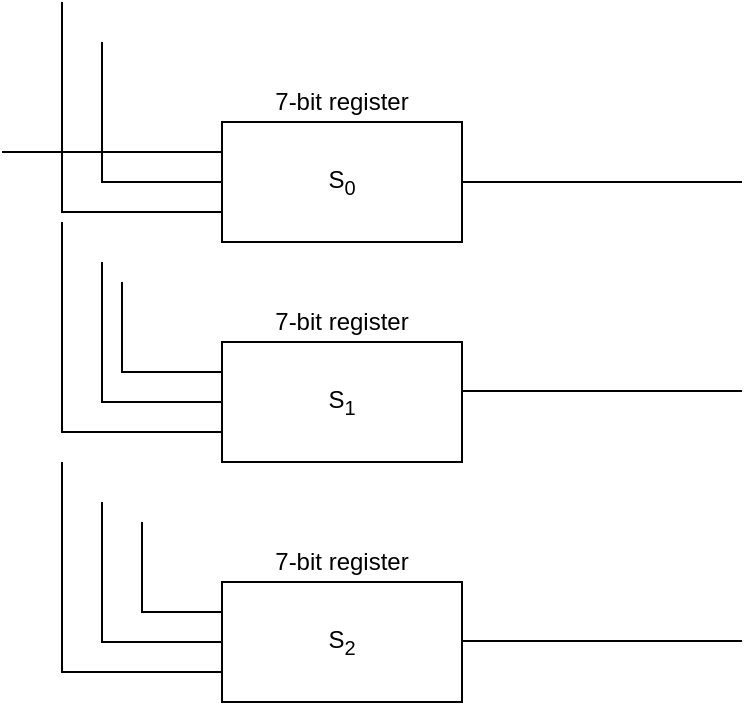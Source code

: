 <mxfile version="10.5.1" type="device"><diagram id="x0sfhmrWycEyXAsyceSQ" name="circuit"><mxGraphModel dx="422" dy="274" grid="1" gridSize="10" guides="1" tooltips="1" connect="1" arrows="1" fold="1" page="1" pageScale="1" pageWidth="3000" pageHeight="5000" math="0" shadow="0"><root><mxCell id="0"/><mxCell id="1" parent="0"/><mxCell id="UQGZatzyHXrUOLmtBVgR-9" value="" style="group" vertex="1" connectable="0" parent="1"><mxGeometry x="100" y="300" width="200" height="80" as="geometry"/></mxCell><mxCell id="UQGZatzyHXrUOLmtBVgR-10" value="" style="group" vertex="1" connectable="0" parent="UQGZatzyHXrUOLmtBVgR-9"><mxGeometry width="200" height="80" as="geometry"/></mxCell><mxCell id="UQGZatzyHXrUOLmtBVgR-11" value="S&lt;sub&gt;1&lt;/sub&gt;" style="rounded=0;whiteSpace=wrap;html=1;" vertex="1" parent="UQGZatzyHXrUOLmtBVgR-10"><mxGeometry x="80" y="20" width="120" height="60" as="geometry"/></mxCell><mxCell id="UQGZatzyHXrUOLmtBVgR-12" value="7-bit register" style="text;html=1;strokeColor=none;fillColor=none;align=center;verticalAlign=middle;whiteSpace=wrap;rounded=0;" vertex="1" parent="UQGZatzyHXrUOLmtBVgR-10"><mxGeometry x="95" width="90" height="20" as="geometry"/></mxCell><mxCell id="UQGZatzyHXrUOLmtBVgR-13" value="" style="endArrow=none;html=1;entryX=0;entryY=0.25;entryDx=0;entryDy=0;rounded=0;" edge="1" parent="UQGZatzyHXrUOLmtBVgR-10" target="UQGZatzyHXrUOLmtBVgR-11"><mxGeometry width="50" height="50" relative="1" as="geometry"><mxPoint x="30" y="-10" as="sourcePoint"/><mxPoint x="90" y="90" as="targetPoint"/><Array as="points"><mxPoint x="30" y="35"/></Array></mxGeometry></mxCell><mxCell id="UQGZatzyHXrUOLmtBVgR-14" value="" style="endArrow=none;html=1;entryX=0;entryY=0.5;entryDx=0;entryDy=0;rounded=0;" edge="1" parent="UQGZatzyHXrUOLmtBVgR-10" target="UQGZatzyHXrUOLmtBVgR-11"><mxGeometry width="50" height="50" relative="1" as="geometry"><mxPoint x="20" y="-20" as="sourcePoint"/><mxPoint x="50" y="80" as="targetPoint"/><Array as="points"><mxPoint x="20" y="50"/></Array></mxGeometry></mxCell><mxCell id="UQGZatzyHXrUOLmtBVgR-15" value="" style="endArrow=none;html=1;entryX=0;entryY=0.75;entryDx=0;entryDy=0;rounded=0;" edge="1" parent="UQGZatzyHXrUOLmtBVgR-10" target="UQGZatzyHXrUOLmtBVgR-11"><mxGeometry width="50" height="50" relative="1" as="geometry"><mxPoint y="-40" as="sourcePoint"/><mxPoint x="40" y="90" as="targetPoint"/><Array as="points"><mxPoint y="65"/><mxPoint x="60" y="65"/></Array></mxGeometry></mxCell><mxCell id="UQGZatzyHXrUOLmtBVgR-16" value="" style="group" vertex="1" connectable="0" parent="1"><mxGeometry x="100" y="420" width="200" height="80" as="geometry"/></mxCell><mxCell id="UQGZatzyHXrUOLmtBVgR-17" value="" style="group" vertex="1" connectable="0" parent="UQGZatzyHXrUOLmtBVgR-16"><mxGeometry width="200" height="80" as="geometry"/></mxCell><mxCell id="UQGZatzyHXrUOLmtBVgR-18" value="S&lt;sub&gt;2&lt;/sub&gt;" style="rounded=0;whiteSpace=wrap;html=1;" vertex="1" parent="UQGZatzyHXrUOLmtBVgR-17"><mxGeometry x="80" y="20" width="120" height="60" as="geometry"/></mxCell><mxCell id="UQGZatzyHXrUOLmtBVgR-19" value="7-bit register" style="text;html=1;strokeColor=none;fillColor=none;align=center;verticalAlign=middle;whiteSpace=wrap;rounded=0;" vertex="1" parent="UQGZatzyHXrUOLmtBVgR-17"><mxGeometry x="95" width="90" height="20" as="geometry"/></mxCell><mxCell id="UQGZatzyHXrUOLmtBVgR-20" value="" style="endArrow=none;html=1;entryX=0;entryY=0.25;entryDx=0;entryDy=0;rounded=0;" edge="1" parent="UQGZatzyHXrUOLmtBVgR-17" target="UQGZatzyHXrUOLmtBVgR-18"><mxGeometry width="50" height="50" relative="1" as="geometry"><mxPoint x="40" y="-10" as="sourcePoint"/><mxPoint x="90" y="90" as="targetPoint"/><Array as="points"><mxPoint x="40" y="35"/></Array></mxGeometry></mxCell><mxCell id="UQGZatzyHXrUOLmtBVgR-21" value="" style="endArrow=none;html=1;entryX=0;entryY=0.5;entryDx=0;entryDy=0;rounded=0;" edge="1" parent="UQGZatzyHXrUOLmtBVgR-17" target="UQGZatzyHXrUOLmtBVgR-18"><mxGeometry width="50" height="50" relative="1" as="geometry"><mxPoint x="20" y="-20" as="sourcePoint"/><mxPoint x="50" y="80" as="targetPoint"/><Array as="points"><mxPoint x="20" y="50"/></Array></mxGeometry></mxCell><mxCell id="UQGZatzyHXrUOLmtBVgR-22" value="" style="endArrow=none;html=1;entryX=0;entryY=0.75;entryDx=0;entryDy=0;rounded=0;" edge="1" parent="UQGZatzyHXrUOLmtBVgR-17" target="UQGZatzyHXrUOLmtBVgR-18"><mxGeometry width="50" height="50" relative="1" as="geometry"><mxPoint y="-40" as="sourcePoint"/><mxPoint x="40" y="90" as="targetPoint"/><Array as="points"><mxPoint y="65"/><mxPoint x="60" y="65"/></Array></mxGeometry></mxCell><mxCell id="UQGZatzyHXrUOLmtBVgR-25" value="" style="endArrow=none;html=1;exitX=1;exitY=0.5;exitDx=0;exitDy=0;" edge="1" parent="1" source="UQGZatzyHXrUOLmtBVgR-3"><mxGeometry width="50" height="50" relative="1" as="geometry"><mxPoint x="430" y="240" as="sourcePoint"/><mxPoint x="440" y="240" as="targetPoint"/></mxGeometry></mxCell><mxCell id="UQGZatzyHXrUOLmtBVgR-26" value="" style="endArrow=none;html=1;exitX=1;exitY=0.5;exitDx=0;exitDy=0;" edge="1" parent="1"><mxGeometry width="50" height="50" relative="1" as="geometry"><mxPoint x="300" y="344.5" as="sourcePoint"/><mxPoint x="440" y="344.5" as="targetPoint"/></mxGeometry></mxCell><mxCell id="UQGZatzyHXrUOLmtBVgR-27" value="" style="endArrow=none;html=1;exitX=1;exitY=0.5;exitDx=0;exitDy=0;" edge="1" parent="1"><mxGeometry width="50" height="50" relative="1" as="geometry"><mxPoint x="300" y="469.5" as="sourcePoint"/><mxPoint x="440" y="469.5" as="targetPoint"/></mxGeometry></mxCell><mxCell id="UQGZatzyHXrUOLmtBVgR-2" value="" style="group" vertex="1" connectable="0" parent="1"><mxGeometry x="100" y="190" width="200" height="80" as="geometry"/></mxCell><mxCell id="UQGZatzyHXrUOLmtBVgR-3" value="S&lt;sub&gt;0&lt;/sub&gt;" style="rounded=0;whiteSpace=wrap;html=1;" vertex="1" parent="UQGZatzyHXrUOLmtBVgR-2"><mxGeometry x="80" y="20" width="120" height="60" as="geometry"/></mxCell><mxCell id="UQGZatzyHXrUOLmtBVgR-4" value="7-bit register" style="text;html=1;strokeColor=none;fillColor=none;align=center;verticalAlign=middle;whiteSpace=wrap;rounded=0;" vertex="1" parent="UQGZatzyHXrUOLmtBVgR-2"><mxGeometry x="95" width="90" height="20" as="geometry"/></mxCell><mxCell id="UQGZatzyHXrUOLmtBVgR-5" value="" style="endArrow=none;html=1;entryX=0;entryY=0.25;entryDx=0;entryDy=0;rounded=0;" edge="1" parent="UQGZatzyHXrUOLmtBVgR-2" target="UQGZatzyHXrUOLmtBVgR-3"><mxGeometry width="50" height="50" relative="1" as="geometry"><mxPoint x="-30" y="35" as="sourcePoint"/><mxPoint x="90" y="90" as="targetPoint"/><Array as="points"><mxPoint x="40" y="35"/></Array></mxGeometry></mxCell><mxCell id="UQGZatzyHXrUOLmtBVgR-6" value="" style="endArrow=none;html=1;entryX=0;entryY=0.5;entryDx=0;entryDy=0;rounded=0;" edge="1" parent="UQGZatzyHXrUOLmtBVgR-2" target="UQGZatzyHXrUOLmtBVgR-3"><mxGeometry width="50" height="50" relative="1" as="geometry"><mxPoint x="20" y="-20" as="sourcePoint"/><mxPoint x="50" y="80" as="targetPoint"/><Array as="points"><mxPoint x="20" y="50"/></Array></mxGeometry></mxCell><mxCell id="UQGZatzyHXrUOLmtBVgR-7" value="" style="endArrow=none;html=1;entryX=0;entryY=0.75;entryDx=0;entryDy=0;rounded=0;" edge="1" parent="UQGZatzyHXrUOLmtBVgR-2" target="UQGZatzyHXrUOLmtBVgR-3"><mxGeometry width="50" height="50" relative="1" as="geometry"><mxPoint y="-40" as="sourcePoint"/><mxPoint x="40" y="90" as="targetPoint"/><Array as="points"><mxPoint y="65"/><mxPoint x="60" y="65"/></Array></mxGeometry></mxCell></root></mxGraphModel></diagram><diagram id="79Mu-n5R2yM0L_RICla1" name="res"><mxGraphModel dx="510" dy="331" grid="1" gridSize="10" guides="1" tooltips="1" connect="1" arrows="1" fold="1" page="1" pageScale="1" pageWidth="3000" pageHeight="5000" math="0" shadow="0"><root><mxCell id="4ndnnKjlRN9htE2SAyJf-0"/><mxCell id="4ndnnKjlRN9htE2SAyJf-1" parent="4ndnnKjlRN9htE2SAyJf-0"/><mxCell id="oYYKbGvqflqNbEKwoPuJ-19" value="" style="group" vertex="1" connectable="0" parent="4ndnnKjlRN9htE2SAyJf-1"><mxGeometry x="120" y="185" width="160" height="80" as="geometry"/></mxCell><mxCell id="oYYKbGvqflqNbEKwoPuJ-11" value="" style="group" vertex="1" connectable="0" parent="oYYKbGvqflqNbEKwoPuJ-19"><mxGeometry x="40" width="120" height="80" as="geometry"/></mxCell><mxCell id="oYYKbGvqflqNbEKwoPuJ-1" value="Rotor" style="rounded=0;whiteSpace=wrap;html=1;" vertex="1" parent="oYYKbGvqflqNbEKwoPuJ-11"><mxGeometry width="120" height="80" as="geometry"/></mxCell><mxCell id="oYYKbGvqflqNbEKwoPuJ-8" value="" style="triangle;whiteSpace=wrap;html=1;aspect=fixed;" vertex="1" parent="oYYKbGvqflqNbEKwoPuJ-11"><mxGeometry y="65" width="10" height="10" as="geometry"/></mxCell><mxCell id="oYYKbGvqflqNbEKwoPuJ-12" value="" style="endArrow=none;html=1;entryX=0;entryY=0.25;entryDx=0;entryDy=0;" edge="1" parent="oYYKbGvqflqNbEKwoPuJ-19" target="oYYKbGvqflqNbEKwoPuJ-1"><mxGeometry width="50" height="50" relative="1" as="geometry"><mxPoint y="20" as="sourcePoint"/><mxPoint x="20" as="targetPoint"/></mxGeometry></mxCell><mxCell id="oYYKbGvqflqNbEKwoPuJ-14" value="" style="endArrow=none;html=1;entryX=0;entryY=0.5;entryDx=0;entryDy=0;" edge="1" parent="oYYKbGvqflqNbEKwoPuJ-19" target="oYYKbGvqflqNbEKwoPuJ-1"><mxGeometry width="50" height="50" relative="1" as="geometry"><mxPoint y="40" as="sourcePoint"/><mxPoint x="20" y="50" as="targetPoint"/></mxGeometry></mxCell><mxCell id="oYYKbGvqflqNbEKwoPuJ-16" value="" style="endArrow=none;html=1;entryX=0;entryY=0.75;entryDx=0;entryDy=0;" edge="1" parent="oYYKbGvqflqNbEKwoPuJ-19" target="oYYKbGvqflqNbEKwoPuJ-1"><mxGeometry width="50" height="50" relative="1" as="geometry"><mxPoint y="60" as="sourcePoint"/><mxPoint x="-10" y="30" as="targetPoint"/></mxGeometry></mxCell><mxCell id="oYYKbGvqflqNbEKwoPuJ-18" value="" style="endArrow=none;html=1;entryX=0;entryY=0.5;entryDx=0;entryDy=0;" edge="1" parent="oYYKbGvqflqNbEKwoPuJ-19" target="oYYKbGvqflqNbEKwoPuJ-8"><mxGeometry width="50" height="50" relative="1" as="geometry"><mxPoint y="70" as="sourcePoint"/><mxPoint x="50" y="110" as="targetPoint"/></mxGeometry></mxCell><mxCell id="oYYKbGvqflqNbEKwoPuJ-21" style="edgeStyle=orthogonalEdgeStyle;rounded=0;orthogonalLoop=1;jettySize=auto;html=1;exitX=0;exitY=0.25;exitDx=0;exitDy=0;endArrow=none;endFill=0;" edge="1" parent="4ndnnKjlRN9htE2SAyJf-1" source="oYYKbGvqflqNbEKwoPuJ-20"><mxGeometry relative="1" as="geometry"><mxPoint x="400" y="95.207" as="targetPoint"/></mxGeometry></mxCell><mxCell id="oYYKbGvqflqNbEKwoPuJ-22" style="edgeStyle=orthogonalEdgeStyle;rounded=0;orthogonalLoop=1;jettySize=auto;html=1;exitX=0;exitY=0.75;exitDx=0;exitDy=0;endArrow=none;endFill=0;" edge="1" parent="4ndnnKjlRN9htE2SAyJf-1" source="oYYKbGvqflqNbEKwoPuJ-20"><mxGeometry relative="1" as="geometry"><mxPoint x="400" y="124.862" as="targetPoint"/></mxGeometry></mxCell><mxCell id="oYYKbGvqflqNbEKwoPuJ-20" value="Lex_Shift" style="rounded=0;whiteSpace=wrap;html=1;" vertex="1" parent="4ndnnKjlRN9htE2SAyJf-1"><mxGeometry x="440" y="80" width="120" height="60" as="geometry"/></mxCell><mxCell id="oYYKbGvqflqNbEKwoPuJ-23" value="=" style="rounded=0;whiteSpace=wrap;html=1;" vertex="1" parent="4ndnnKjlRN9htE2SAyJf-1"><mxGeometry x="600" y="80" width="120" height="60" as="geometry"/></mxCell><mxCell id="oYYKbGvqflqNbEKwoPuJ-25" value="" style="verticalLabelPosition=bottom;shadow=0;dashed=0;align=center;fillColor=#ffffff;html=1;verticalAlign=top;strokeWidth=1;shape=mxgraph.electrical.logic_gates.logic_gate;operation=and;rotation=90;" vertex="1" parent="4ndnnKjlRN9htE2SAyJf-1"><mxGeometry x="348" y="320" width="100" height="60" as="geometry"/></mxCell><mxCell id="oYYKbGvqflqNbEKwoPuJ-26" value="" style="verticalLabelPosition=bottom;shadow=0;dashed=0;align=center;fillColor=#ffffff;html=1;verticalAlign=top;strokeWidth=1;shape=mxgraph.electrical.logic_gates.buffer2;negating=1;rotation=90;aspect=fixed;" vertex="1" parent="4ndnnKjlRN9htE2SAyJf-1"><mxGeometry x="350" y="227" width="62" height="38" as="geometry"/></mxCell><mxCell id="oYYKbGvqflqNbEKwoPuJ-28" value="" style="group" vertex="1" connectable="0" parent="4ndnnKjlRN9htE2SAyJf-1"><mxGeometry x="470" y="230" width="100" height="70" as="geometry"/></mxCell><mxCell id="oYYKbGvqflqNbEKwoPuJ-24" value="" style="verticalLabelPosition=bottom;shadow=0;dashed=0;align=center;fillColor=#ffffff;html=1;verticalAlign=top;strokeWidth=1;shape=mxgraph.electrical.logic_gates.logic_gate;operation=and;rotation=90;" vertex="1" parent="oYYKbGvqflqNbEKwoPuJ-28"><mxGeometry y="10" width="100" height="60" as="geometry"/></mxCell><mxCell id="oYYKbGvqflqNbEKwoPuJ-27" value="" style="endArrow=none;html=1;exitX=0.199;exitY=0.524;exitDx=0;exitDy=0;exitPerimeter=0;" edge="1" parent="oYYKbGvqflqNbEKwoPuJ-28"><mxGeometry width="50" height="50" relative="1" as="geometry"><mxPoint x="50.31" y="9.69" as="sourcePoint"/><mxPoint x="50" y="-10" as="targetPoint"/><Array as="points"><mxPoint x="50"/></Array></mxGeometry></mxCell><mxCell id="oYYKbGvqflqNbEKwoPuJ-29" value="" style="group" vertex="1" connectable="0" parent="4ndnnKjlRN9htE2SAyJf-1"><mxGeometry x="80" y="60" width="200" height="80" as="geometry"/></mxCell><mxCell id="oYYKbGvqflqNbEKwoPuJ-7" value="" style="group" vertex="1" connectable="0" parent="oYYKbGvqflqNbEKwoPuJ-29"><mxGeometry width="200" height="80" as="geometry"/></mxCell><mxCell id="oYYKbGvqflqNbEKwoPuJ-0" value="S&lt;sub&gt;0&lt;/sub&gt;" style="rounded=0;whiteSpace=wrap;html=1;" vertex="1" parent="oYYKbGvqflqNbEKwoPuJ-7"><mxGeometry x="80" y="20" width="120" height="60" as="geometry"/></mxCell><mxCell id="oYYKbGvqflqNbEKwoPuJ-2" value="7-bit register" style="text;html=1;strokeColor=none;fillColor=none;align=center;verticalAlign=middle;whiteSpace=wrap;rounded=0;" vertex="1" parent="oYYKbGvqflqNbEKwoPuJ-7"><mxGeometry x="95" width="90" height="20" as="geometry"/></mxCell><mxCell id="oYYKbGvqflqNbEKwoPuJ-3" value="" style="endArrow=none;html=1;entryX=0;entryY=0.25;entryDx=0;entryDy=0;rounded=0;" edge="1" parent="oYYKbGvqflqNbEKwoPuJ-7" target="oYYKbGvqflqNbEKwoPuJ-0"><mxGeometry width="50" height="50" relative="1" as="geometry"><mxPoint x="40" y="-10" as="sourcePoint"/><mxPoint x="90" y="90" as="targetPoint"/><Array as="points"><mxPoint x="40" y="35"/></Array></mxGeometry></mxCell><mxCell id="oYYKbGvqflqNbEKwoPuJ-4" value="" style="endArrow=none;html=1;entryX=0;entryY=0.5;entryDx=0;entryDy=0;rounded=0;" edge="1" parent="oYYKbGvqflqNbEKwoPuJ-7" target="oYYKbGvqflqNbEKwoPuJ-0"><mxGeometry width="50" height="50" relative="1" as="geometry"><mxPoint x="20" y="-20" as="sourcePoint"/><mxPoint x="50" y="80" as="targetPoint"/><Array as="points"><mxPoint x="20" y="50"/></Array></mxGeometry></mxCell><mxCell id="oYYKbGvqflqNbEKwoPuJ-5" value="" style="endArrow=none;html=1;entryX=0;entryY=0.75;entryDx=0;entryDy=0;rounded=0;" edge="1" parent="oYYKbGvqflqNbEKwoPuJ-7" target="oYYKbGvqflqNbEKwoPuJ-0"><mxGeometry width="50" height="50" relative="1" as="geometry"><mxPoint y="-40" as="sourcePoint"/><mxPoint x="40" y="90" as="targetPoint"/><Array as="points"><mxPoint y="65"/><mxPoint x="60" y="65"/></Array></mxGeometry></mxCell></root></mxGraphModel></diagram></mxfile>